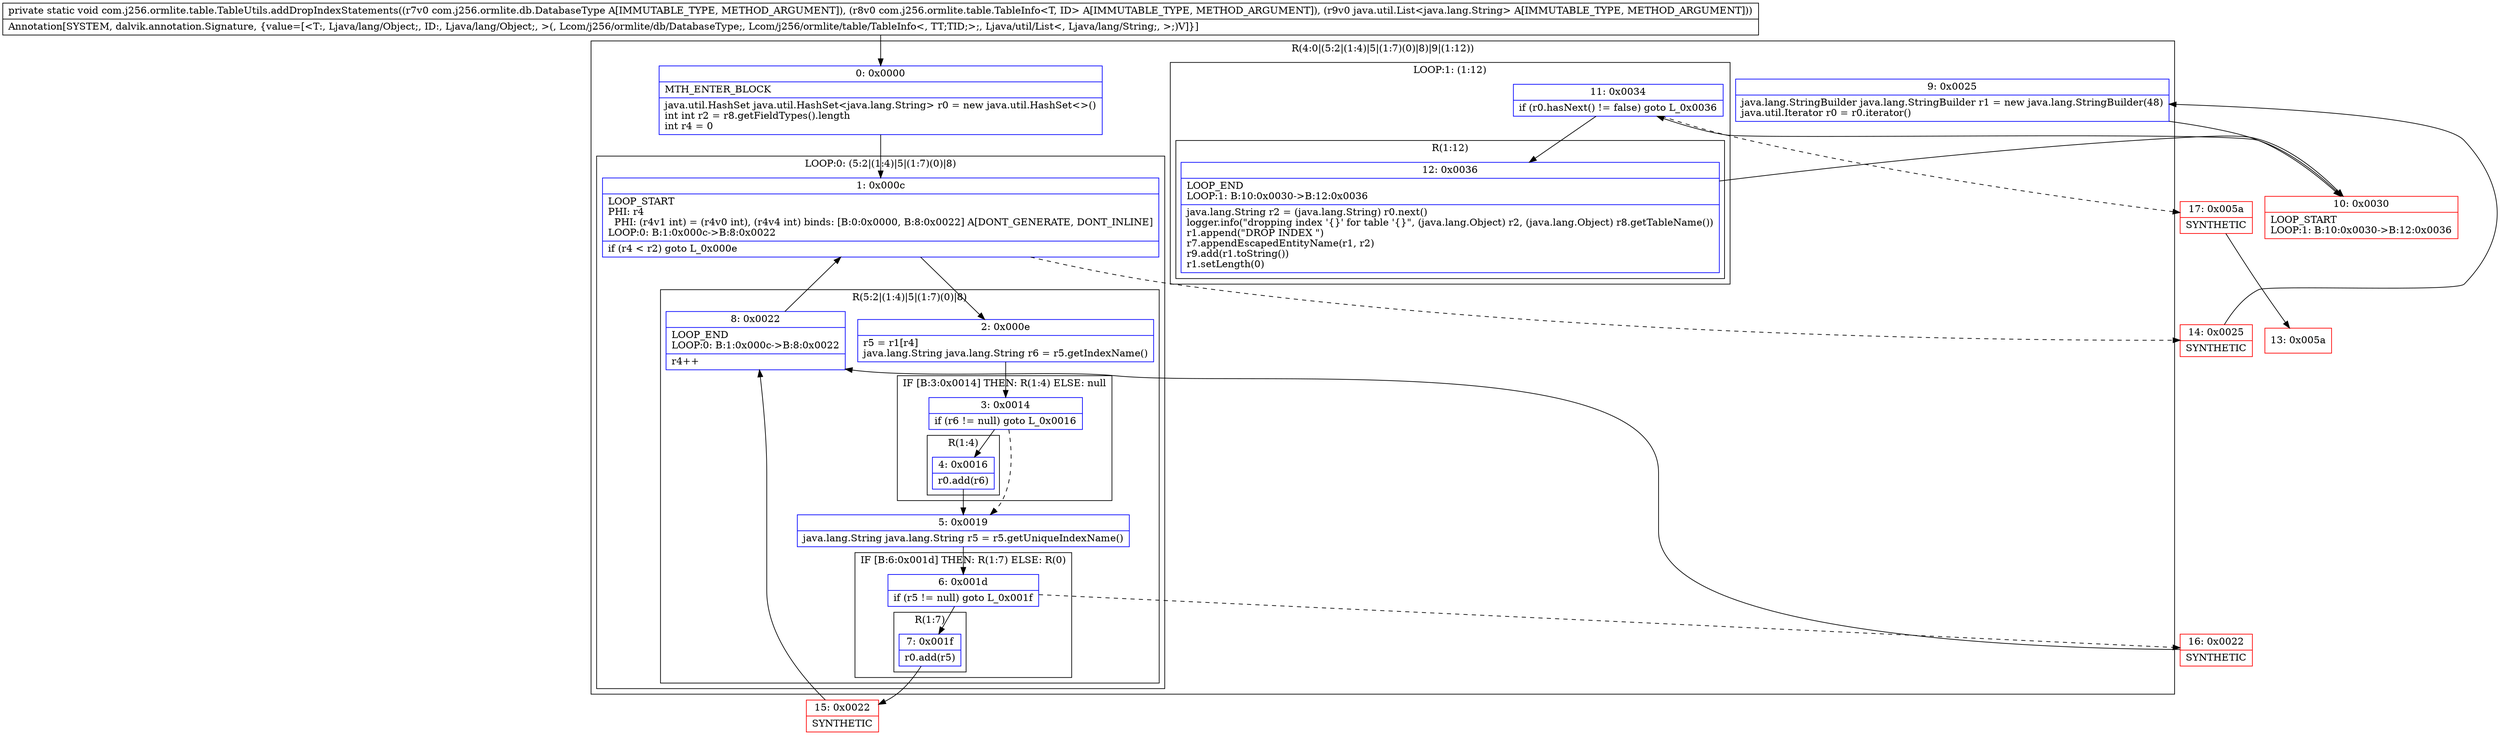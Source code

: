 digraph "CFG forcom.j256.ormlite.table.TableUtils.addDropIndexStatements(Lcom\/j256\/ormlite\/db\/DatabaseType;Lcom\/j256\/ormlite\/table\/TableInfo;Ljava\/util\/List;)V" {
subgraph cluster_Region_660671908 {
label = "R(4:0|(5:2|(1:4)|5|(1:7)(0)|8)|9|(1:12))";
node [shape=record,color=blue];
Node_0 [shape=record,label="{0\:\ 0x0000|MTH_ENTER_BLOCK\l|java.util.HashSet java.util.HashSet\<java.lang.String\> r0 = new java.util.HashSet\<\>()\lint int r2 = r8.getFieldTypes().length\lint r4 = 0\l}"];
subgraph cluster_LoopRegion_334916588 {
label = "LOOP:0: (5:2|(1:4)|5|(1:7)(0)|8)";
node [shape=record,color=blue];
Node_1 [shape=record,label="{1\:\ 0x000c|LOOP_START\lPHI: r4 \l  PHI: (r4v1 int) = (r4v0 int), (r4v4 int) binds: [B:0:0x0000, B:8:0x0022] A[DONT_GENERATE, DONT_INLINE]\lLOOP:0: B:1:0x000c\-\>B:8:0x0022\l|if (r4 \< r2) goto L_0x000e\l}"];
subgraph cluster_Region_1321031031 {
label = "R(5:2|(1:4)|5|(1:7)(0)|8)";
node [shape=record,color=blue];
Node_2 [shape=record,label="{2\:\ 0x000e|r5 = r1[r4]\ljava.lang.String java.lang.String r6 = r5.getIndexName()\l}"];
subgraph cluster_IfRegion_348619027 {
label = "IF [B:3:0x0014] THEN: R(1:4) ELSE: null";
node [shape=record,color=blue];
Node_3 [shape=record,label="{3\:\ 0x0014|if (r6 != null) goto L_0x0016\l}"];
subgraph cluster_Region_638215381 {
label = "R(1:4)";
node [shape=record,color=blue];
Node_4 [shape=record,label="{4\:\ 0x0016|r0.add(r6)\l}"];
}
}
Node_5 [shape=record,label="{5\:\ 0x0019|java.lang.String java.lang.String r5 = r5.getUniqueIndexName()\l}"];
subgraph cluster_IfRegion_1198922220 {
label = "IF [B:6:0x001d] THEN: R(1:7) ELSE: R(0)";
node [shape=record,color=blue];
Node_6 [shape=record,label="{6\:\ 0x001d|if (r5 != null) goto L_0x001f\l}"];
subgraph cluster_Region_1743163535 {
label = "R(1:7)";
node [shape=record,color=blue];
Node_7 [shape=record,label="{7\:\ 0x001f|r0.add(r5)\l}"];
}
subgraph cluster_Region_1615630446 {
label = "R(0)";
node [shape=record,color=blue];
}
}
Node_8 [shape=record,label="{8\:\ 0x0022|LOOP_END\lLOOP:0: B:1:0x000c\-\>B:8:0x0022\l|r4++\l}"];
}
}
Node_9 [shape=record,label="{9\:\ 0x0025|java.lang.StringBuilder java.lang.StringBuilder r1 = new java.lang.StringBuilder(48)\ljava.util.Iterator r0 = r0.iterator()\l}"];
subgraph cluster_LoopRegion_1243015244 {
label = "LOOP:1: (1:12)";
node [shape=record,color=blue];
Node_11 [shape=record,label="{11\:\ 0x0034|if (r0.hasNext() != false) goto L_0x0036\l}"];
subgraph cluster_Region_1629383977 {
label = "R(1:12)";
node [shape=record,color=blue];
Node_12 [shape=record,label="{12\:\ 0x0036|LOOP_END\lLOOP:1: B:10:0x0030\-\>B:12:0x0036\l|java.lang.String r2 = (java.lang.String) r0.next()\llogger.info(\"dropping index '\{\}' for table '\{\}\", (java.lang.Object) r2, (java.lang.Object) r8.getTableName())\lr1.append(\"DROP INDEX \")\lr7.appendEscapedEntityName(r1, r2)\lr9.add(r1.toString())\lr1.setLength(0)\l}"];
}
}
}
Node_10 [shape=record,color=red,label="{10\:\ 0x0030|LOOP_START\lLOOP:1: B:10:0x0030\-\>B:12:0x0036\l}"];
Node_13 [shape=record,color=red,label="{13\:\ 0x005a}"];
Node_14 [shape=record,color=red,label="{14\:\ 0x0025|SYNTHETIC\l}"];
Node_15 [shape=record,color=red,label="{15\:\ 0x0022|SYNTHETIC\l}"];
Node_16 [shape=record,color=red,label="{16\:\ 0x0022|SYNTHETIC\l}"];
Node_17 [shape=record,color=red,label="{17\:\ 0x005a|SYNTHETIC\l}"];
MethodNode[shape=record,label="{private static void com.j256.ormlite.table.TableUtils.addDropIndexStatements((r7v0 com.j256.ormlite.db.DatabaseType A[IMMUTABLE_TYPE, METHOD_ARGUMENT]), (r8v0 com.j256.ormlite.table.TableInfo\<T, ID\> A[IMMUTABLE_TYPE, METHOD_ARGUMENT]), (r9v0 java.util.List\<java.lang.String\> A[IMMUTABLE_TYPE, METHOD_ARGUMENT]))  | Annotation[SYSTEM, dalvik.annotation.Signature, \{value=[\<T:, Ljava\/lang\/Object;, ID:, Ljava\/lang\/Object;, \>(, Lcom\/j256\/ormlite\/db\/DatabaseType;, Lcom\/j256\/ormlite\/table\/TableInfo\<, TT;TID;\>;, Ljava\/util\/List\<, Ljava\/lang\/String;, \>;)V]\}]\l}"];
MethodNode -> Node_0;
Node_0 -> Node_1;
Node_1 -> Node_2;
Node_1 -> Node_14[style=dashed];
Node_2 -> Node_3;
Node_3 -> Node_4;
Node_3 -> Node_5[style=dashed];
Node_4 -> Node_5;
Node_5 -> Node_6;
Node_6 -> Node_7;
Node_6 -> Node_16[style=dashed];
Node_7 -> Node_15;
Node_8 -> Node_1;
Node_9 -> Node_10;
Node_11 -> Node_12;
Node_11 -> Node_17[style=dashed];
Node_12 -> Node_10;
Node_10 -> Node_11;
Node_14 -> Node_9;
Node_15 -> Node_8;
Node_16 -> Node_8;
Node_17 -> Node_13;
}

